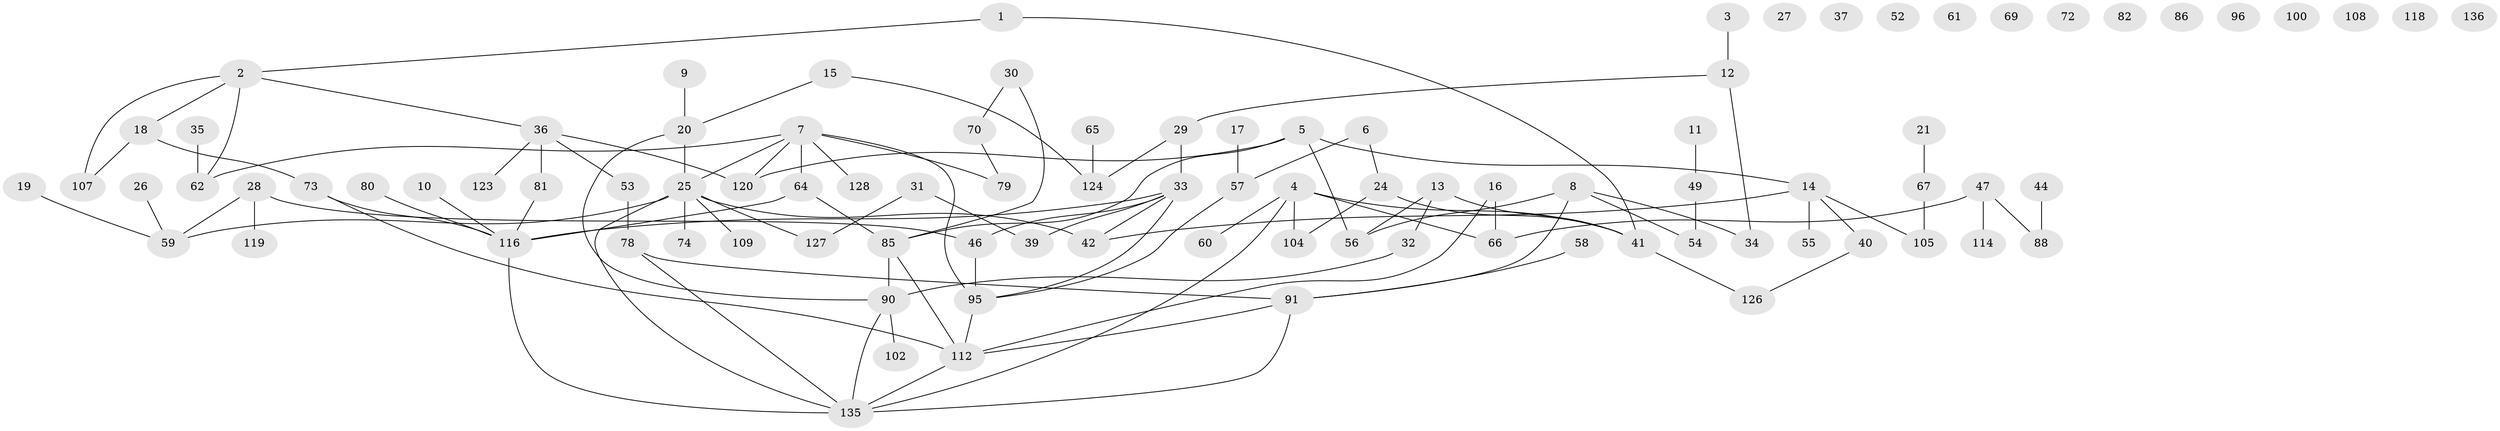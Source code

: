 // Generated by graph-tools (version 1.1) at 2025/23/03/03/25 07:23:25]
// undirected, 95 vertices, 112 edges
graph export_dot {
graph [start="1"]
  node [color=gray90,style=filled];
  1 [super="+50"];
  2;
  3 [super="+23"];
  4 [super="+22"];
  5 [super="+38"];
  6 [super="+63"];
  7 [super="+97"];
  8;
  9 [super="+48"];
  10;
  11;
  12 [super="+110"];
  13;
  14 [super="+113"];
  15 [super="+83"];
  16;
  17 [super="+68"];
  18 [super="+45"];
  19;
  20;
  21;
  24 [super="+76"];
  25 [super="+117"];
  26;
  27;
  28;
  29 [super="+89"];
  30;
  31 [super="+43"];
  32 [super="+106"];
  33 [super="+103"];
  34;
  35;
  36 [super="+51"];
  37;
  39 [super="+71"];
  40 [super="+84"];
  41 [super="+133"];
  42;
  44;
  46;
  47 [super="+93"];
  49;
  52;
  53;
  54 [super="+115"];
  55;
  56;
  57;
  58 [super="+122"];
  59 [super="+94"];
  60 [super="+87"];
  61 [super="+111"];
  62 [super="+75"];
  64;
  65 [super="+134"];
  66;
  67;
  69;
  70 [super="+77"];
  72;
  73;
  74;
  78 [super="+131"];
  79 [super="+101"];
  80;
  81;
  82;
  85 [super="+92"];
  86;
  88 [super="+98"];
  90 [super="+132"];
  91 [super="+99"];
  95 [super="+130"];
  96;
  100;
  102;
  104 [super="+129"];
  105;
  107;
  108;
  109;
  112 [super="+125"];
  114;
  116 [super="+121"];
  118;
  119;
  120;
  123;
  124;
  126;
  127;
  128;
  135;
  136;
  1 -- 2;
  1 -- 41;
  2 -- 18;
  2 -- 107;
  2 -- 36;
  2 -- 62;
  3 -- 12;
  4 -- 66;
  4 -- 135;
  4 -- 104;
  4 -- 41;
  4 -- 60;
  5 -- 85;
  5 -- 56;
  5 -- 120;
  5 -- 14;
  6 -- 24;
  6 -- 57;
  7 -- 25;
  7 -- 128;
  7 -- 95;
  7 -- 64;
  7 -- 120;
  7 -- 79;
  7 -- 62;
  8 -- 34;
  8 -- 56;
  8 -- 54;
  8 -- 91;
  9 -- 20;
  10 -- 116;
  11 -- 49;
  12 -- 29;
  12 -- 34;
  13 -- 41;
  13 -- 56;
  13 -- 32;
  14 -- 42;
  14 -- 55;
  14 -- 105;
  14 -- 40;
  15 -- 124;
  15 -- 20;
  16 -- 66;
  16 -- 112;
  17 -- 57;
  18 -- 73;
  18 -- 107;
  19 -- 59;
  20 -- 90;
  20 -- 25;
  21 -- 67;
  24 -- 41;
  24 -- 104;
  25 -- 42;
  25 -- 127;
  25 -- 135;
  25 -- 74;
  25 -- 109;
  25 -- 59;
  26 -- 59;
  28 -- 46;
  28 -- 59;
  28 -- 119;
  29 -- 124;
  29 -- 33;
  30 -- 70;
  30 -- 85;
  31 -- 127;
  31 -- 39;
  32 -- 90;
  33 -- 42 [weight=2];
  33 -- 39;
  33 -- 95;
  33 -- 116;
  33 -- 46;
  35 -- 62;
  36 -- 53;
  36 -- 81;
  36 -- 120;
  36 -- 123;
  40 -- 126;
  41 -- 126;
  44 -- 88;
  46 -- 95;
  47 -- 88;
  47 -- 66;
  47 -- 114;
  49 -- 54;
  53 -- 78;
  57 -- 95;
  58 -- 91;
  64 -- 85;
  64 -- 116;
  65 -- 124;
  67 -- 105;
  70 -- 79;
  73 -- 112;
  73 -- 116;
  78 -- 135;
  78 -- 91;
  80 -- 116;
  81 -- 116;
  85 -- 90;
  85 -- 112;
  90 -- 102;
  90 -- 135;
  91 -- 112;
  91 -- 135;
  95 -- 112;
  112 -- 135;
  116 -- 135;
}
